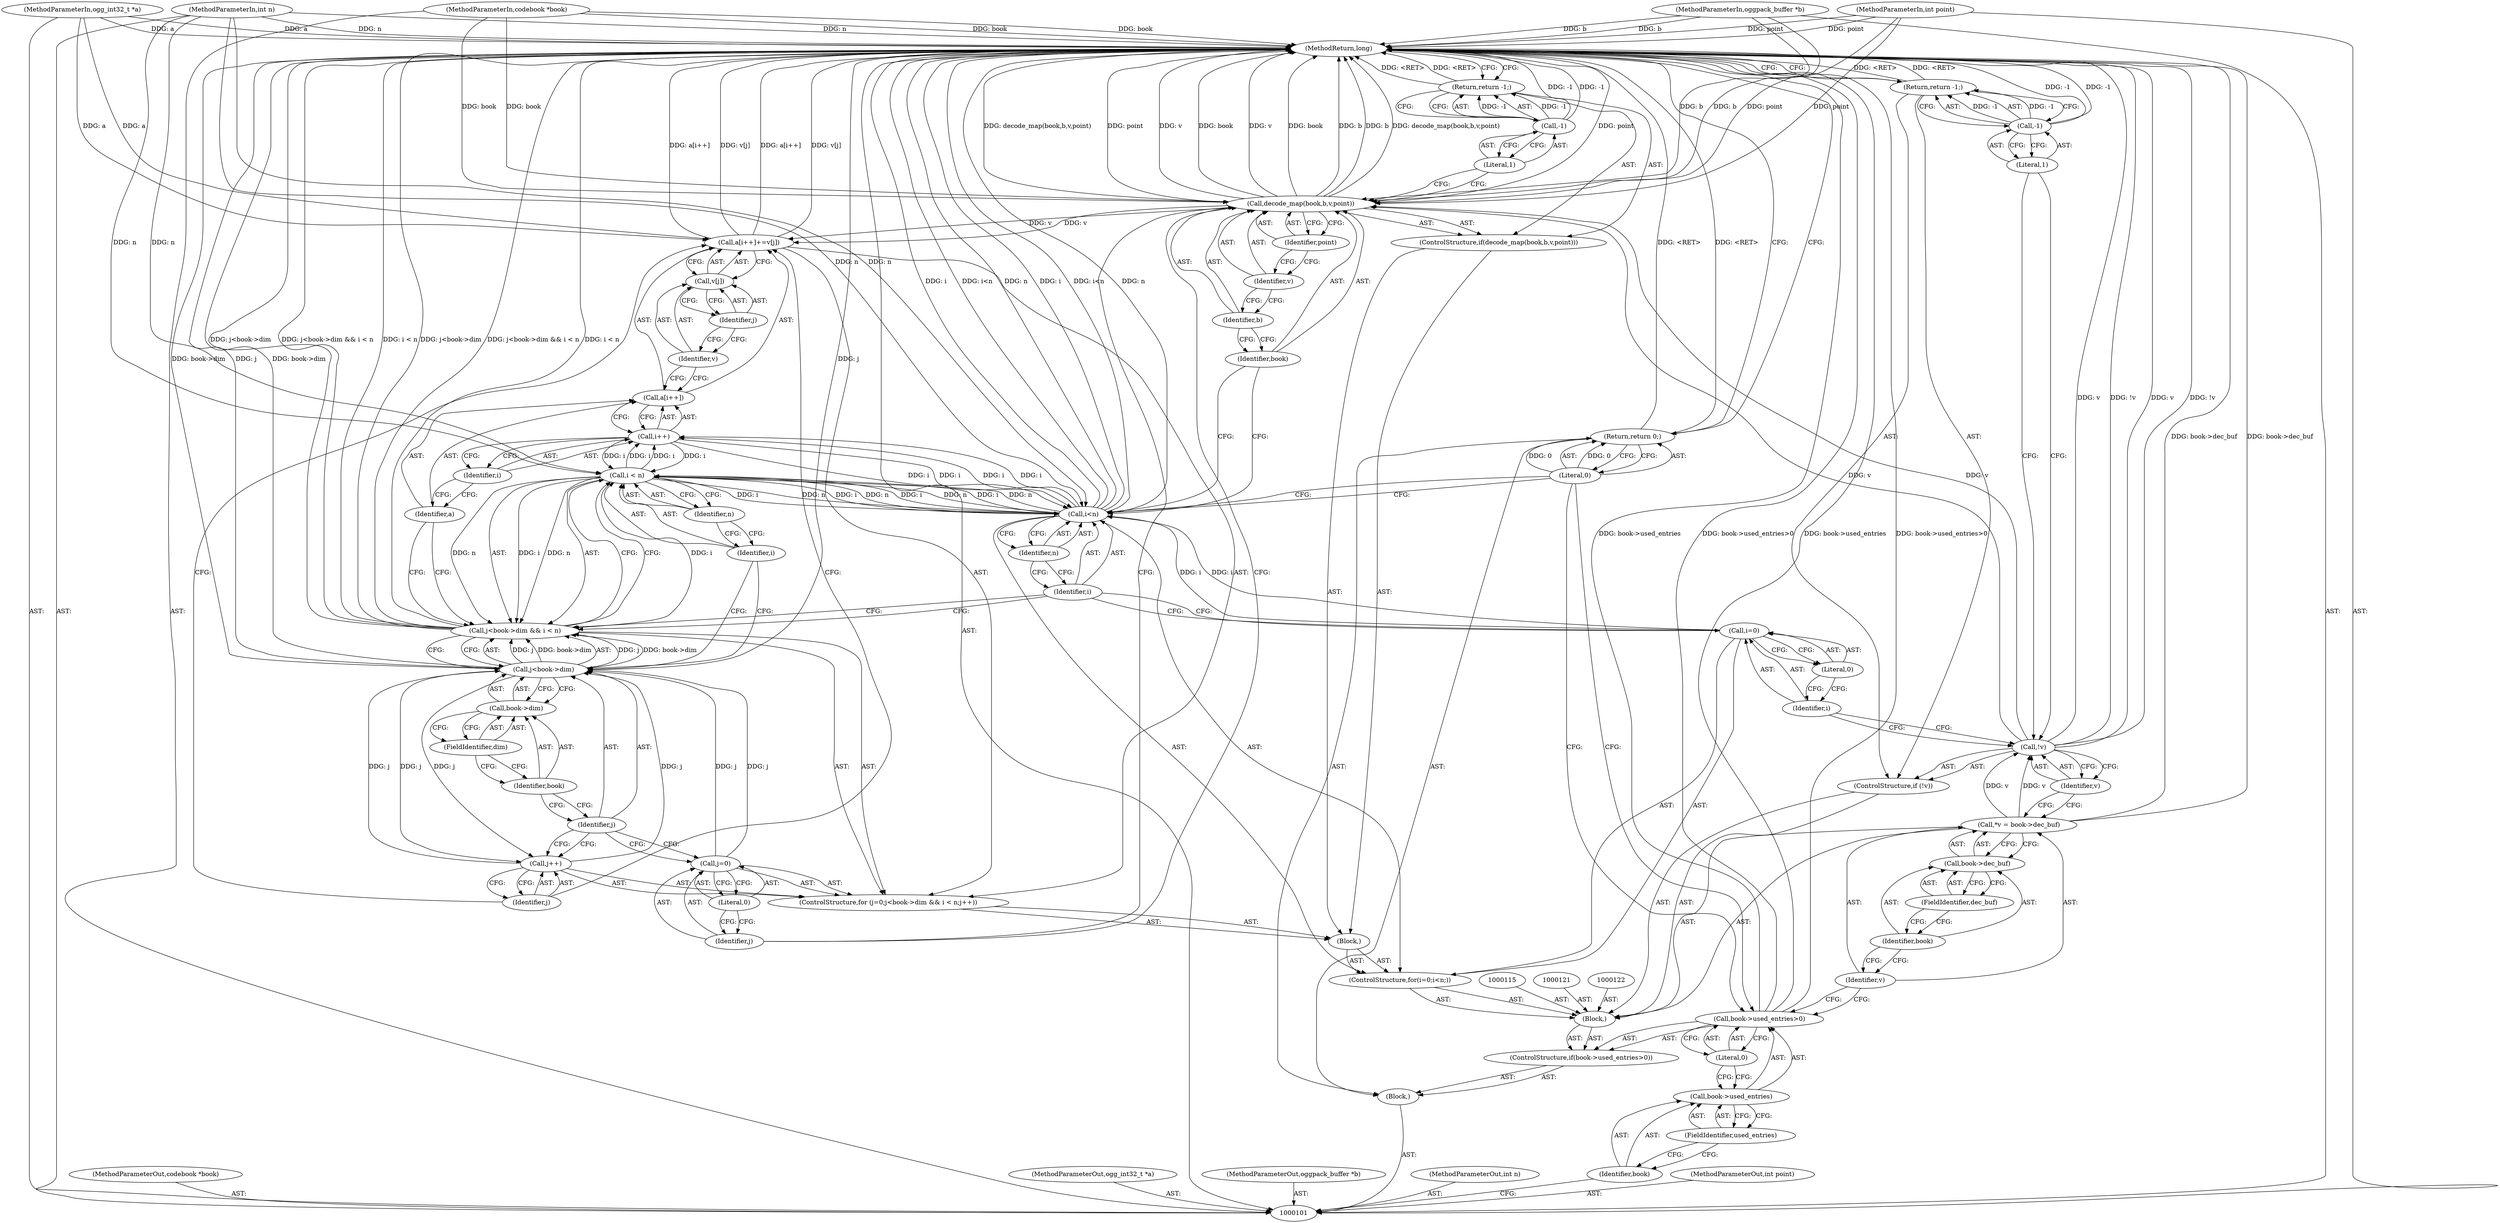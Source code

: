 digraph "0_Android_eeb4e45d5683f88488c083ecf142dc89bc3f0b47_4" {
"1000171" [label="(MethodReturn,long)"];
"1000102" [label="(MethodParameterIn,codebook *book)"];
"1000233" [label="(MethodParameterOut,codebook *book)"];
"1000103" [label="(MethodParameterIn,ogg_int32_t *a)"];
"1000234" [label="(MethodParameterOut,ogg_int32_t *a)"];
"1000138" [label="(Call,decode_map(book,b,v,point))"];
"1000139" [label="(Identifier,book)"];
"1000140" [label="(Identifier,b)"];
"1000141" [label="(Identifier,v)"];
"1000142" [label="(Identifier,point)"];
"1000143" [label="(Return,return -1;)"];
"1000144" [label="(Call,-1)"];
"1000145" [label="(Literal,1)"];
"1000137" [label="(ControlStructure,if(decode_map(book,b,v,point)))"];
"1000147" [label="(Call,j=0)"];
"1000148" [label="(Identifier,j)"];
"1000149" [label="(Literal,0)"];
"1000150" [label="(Call,j<book->dim && i < n)"];
"1000151" [label="(Call,j<book->dim)"];
"1000152" [label="(Identifier,j)"];
"1000153" [label="(Call,book->dim)"];
"1000154" [label="(Identifier,book)"];
"1000155" [label="(FieldIdentifier,dim)"];
"1000156" [label="(Call,i < n)"];
"1000157" [label="(Identifier,i)"];
"1000158" [label="(Identifier,n)"];
"1000159" [label="(Call,j++)"];
"1000160" [label="(Identifier,j)"];
"1000146" [label="(ControlStructure,for (j=0;j<book->dim && i < n;j++))"];
"1000164" [label="(Call,i++)"];
"1000165" [label="(Identifier,i)"];
"1000166" [label="(Call,v[j])"];
"1000167" [label="(Identifier,v)"];
"1000168" [label="(Identifier,j)"];
"1000161" [label="(Call,a[i++]+=v[j])"];
"1000162" [label="(Call,a[i++])"];
"1000163" [label="(Identifier,a)"];
"1000170" [label="(Literal,0)"];
"1000169" [label="(Return,return 0;)"];
"1000104" [label="(MethodParameterIn,oggpack_buffer *b)"];
"1000235" [label="(MethodParameterOut,oggpack_buffer *b)"];
"1000105" [label="(MethodParameterIn,int n)"];
"1000236" [label="(MethodParameterOut,int n)"];
"1000106" [label="(MethodParameterIn,int point)"];
"1000237" [label="(MethodParameterOut,int point)"];
"1000107" [label="(Block,)"];
"1000112" [label="(FieldIdentifier,used_entries)"];
"1000113" [label="(Literal,0)"];
"1000108" [label="(ControlStructure,if(book->used_entries>0))"];
"1000109" [label="(Call,book->used_entries>0)"];
"1000110" [label="(Call,book->used_entries)"];
"1000111" [label="(Identifier,book)"];
"1000116" [label="(Call,*v = book->dec_buf)"];
"1000117" [label="(Identifier,v)"];
"1000118" [label="(Call,book->dec_buf)"];
"1000119" [label="(Identifier,book)"];
"1000120" [label="(FieldIdentifier,dec_buf)"];
"1000114" [label="(Block,)"];
"1000125" [label="(Identifier,v)"];
"1000126" [label="(Return,return -1;)"];
"1000127" [label="(Call,-1)"];
"1000128" [label="(Literal,1)"];
"1000123" [label="(ControlStructure,if (!v))"];
"1000124" [label="(Call,!v)"];
"1000132" [label="(Literal,0)"];
"1000133" [label="(Call,i<n)"];
"1000134" [label="(Identifier,i)"];
"1000135" [label="(Identifier,n)"];
"1000136" [label="(Block,)"];
"1000129" [label="(ControlStructure,for(i=0;i<n;))"];
"1000130" [label="(Call,i=0)"];
"1000131" [label="(Identifier,i)"];
"1000171" -> "1000101"  [label="AST: "];
"1000171" -> "1000126"  [label="CFG: "];
"1000171" -> "1000143"  [label="CFG: "];
"1000171" -> "1000169"  [label="CFG: "];
"1000169" -> "1000171"  [label="DDG: <RET>"];
"1000126" -> "1000171"  [label="DDG: <RET>"];
"1000143" -> "1000171"  [label="DDG: <RET>"];
"1000138" -> "1000171"  [label="DDG: point"];
"1000138" -> "1000171"  [label="DDG: v"];
"1000138" -> "1000171"  [label="DDG: book"];
"1000138" -> "1000171"  [label="DDG: b"];
"1000138" -> "1000171"  [label="DDG: decode_map(book,b,v,point)"];
"1000124" -> "1000171"  [label="DDG: v"];
"1000124" -> "1000171"  [label="DDG: !v"];
"1000150" -> "1000171"  [label="DDG: j<book->dim"];
"1000150" -> "1000171"  [label="DDG: j<book->dim && i < n"];
"1000150" -> "1000171"  [label="DDG: i < n"];
"1000104" -> "1000171"  [label="DDG: b"];
"1000105" -> "1000171"  [label="DDG: n"];
"1000116" -> "1000171"  [label="DDG: book->dec_buf"];
"1000161" -> "1000171"  [label="DDG: a[i++]"];
"1000161" -> "1000171"  [label="DDG: v[j]"];
"1000151" -> "1000171"  [label="DDG: j"];
"1000151" -> "1000171"  [label="DDG: book->dim"];
"1000103" -> "1000171"  [label="DDG: a"];
"1000144" -> "1000171"  [label="DDG: -1"];
"1000133" -> "1000171"  [label="DDG: i"];
"1000133" -> "1000171"  [label="DDG: i<n"];
"1000133" -> "1000171"  [label="DDG: n"];
"1000127" -> "1000171"  [label="DDG: -1"];
"1000102" -> "1000171"  [label="DDG: book"];
"1000109" -> "1000171"  [label="DDG: book->used_entries"];
"1000109" -> "1000171"  [label="DDG: book->used_entries>0"];
"1000106" -> "1000171"  [label="DDG: point"];
"1000102" -> "1000101"  [label="AST: "];
"1000102" -> "1000171"  [label="DDG: book"];
"1000102" -> "1000138"  [label="DDG: book"];
"1000233" -> "1000101"  [label="AST: "];
"1000103" -> "1000101"  [label="AST: "];
"1000103" -> "1000171"  [label="DDG: a"];
"1000103" -> "1000161"  [label="DDG: a"];
"1000234" -> "1000101"  [label="AST: "];
"1000138" -> "1000137"  [label="AST: "];
"1000138" -> "1000142"  [label="CFG: "];
"1000139" -> "1000138"  [label="AST: "];
"1000140" -> "1000138"  [label="AST: "];
"1000141" -> "1000138"  [label="AST: "];
"1000142" -> "1000138"  [label="AST: "];
"1000145" -> "1000138"  [label="CFG: "];
"1000148" -> "1000138"  [label="CFG: "];
"1000138" -> "1000171"  [label="DDG: point"];
"1000138" -> "1000171"  [label="DDG: v"];
"1000138" -> "1000171"  [label="DDG: book"];
"1000138" -> "1000171"  [label="DDG: b"];
"1000138" -> "1000171"  [label="DDG: decode_map(book,b,v,point)"];
"1000102" -> "1000138"  [label="DDG: book"];
"1000104" -> "1000138"  [label="DDG: b"];
"1000124" -> "1000138"  [label="DDG: v"];
"1000106" -> "1000138"  [label="DDG: point"];
"1000138" -> "1000161"  [label="DDG: v"];
"1000139" -> "1000138"  [label="AST: "];
"1000139" -> "1000133"  [label="CFG: "];
"1000140" -> "1000139"  [label="CFG: "];
"1000140" -> "1000138"  [label="AST: "];
"1000140" -> "1000139"  [label="CFG: "];
"1000141" -> "1000140"  [label="CFG: "];
"1000141" -> "1000138"  [label="AST: "];
"1000141" -> "1000140"  [label="CFG: "];
"1000142" -> "1000141"  [label="CFG: "];
"1000142" -> "1000138"  [label="AST: "];
"1000142" -> "1000141"  [label="CFG: "];
"1000138" -> "1000142"  [label="CFG: "];
"1000143" -> "1000137"  [label="AST: "];
"1000143" -> "1000144"  [label="CFG: "];
"1000144" -> "1000143"  [label="AST: "];
"1000171" -> "1000143"  [label="CFG: "];
"1000143" -> "1000171"  [label="DDG: <RET>"];
"1000144" -> "1000143"  [label="DDG: -1"];
"1000144" -> "1000143"  [label="AST: "];
"1000144" -> "1000145"  [label="CFG: "];
"1000145" -> "1000144"  [label="AST: "];
"1000143" -> "1000144"  [label="CFG: "];
"1000144" -> "1000171"  [label="DDG: -1"];
"1000144" -> "1000143"  [label="DDG: -1"];
"1000145" -> "1000144"  [label="AST: "];
"1000145" -> "1000138"  [label="CFG: "];
"1000144" -> "1000145"  [label="CFG: "];
"1000137" -> "1000136"  [label="AST: "];
"1000138" -> "1000137"  [label="AST: "];
"1000143" -> "1000137"  [label="AST: "];
"1000147" -> "1000146"  [label="AST: "];
"1000147" -> "1000149"  [label="CFG: "];
"1000148" -> "1000147"  [label="AST: "];
"1000149" -> "1000147"  [label="AST: "];
"1000152" -> "1000147"  [label="CFG: "];
"1000147" -> "1000151"  [label="DDG: j"];
"1000148" -> "1000147"  [label="AST: "];
"1000148" -> "1000138"  [label="CFG: "];
"1000149" -> "1000148"  [label="CFG: "];
"1000149" -> "1000147"  [label="AST: "];
"1000149" -> "1000148"  [label="CFG: "];
"1000147" -> "1000149"  [label="CFG: "];
"1000150" -> "1000146"  [label="AST: "];
"1000150" -> "1000151"  [label="CFG: "];
"1000150" -> "1000156"  [label="CFG: "];
"1000151" -> "1000150"  [label="AST: "];
"1000156" -> "1000150"  [label="AST: "];
"1000134" -> "1000150"  [label="CFG: "];
"1000163" -> "1000150"  [label="CFG: "];
"1000150" -> "1000171"  [label="DDG: j<book->dim"];
"1000150" -> "1000171"  [label="DDG: j<book->dim && i < n"];
"1000150" -> "1000171"  [label="DDG: i < n"];
"1000151" -> "1000150"  [label="DDG: j"];
"1000151" -> "1000150"  [label="DDG: book->dim"];
"1000156" -> "1000150"  [label="DDG: i"];
"1000156" -> "1000150"  [label="DDG: n"];
"1000151" -> "1000150"  [label="AST: "];
"1000151" -> "1000153"  [label="CFG: "];
"1000152" -> "1000151"  [label="AST: "];
"1000153" -> "1000151"  [label="AST: "];
"1000157" -> "1000151"  [label="CFG: "];
"1000150" -> "1000151"  [label="CFG: "];
"1000151" -> "1000171"  [label="DDG: j"];
"1000151" -> "1000171"  [label="DDG: book->dim"];
"1000151" -> "1000150"  [label="DDG: j"];
"1000151" -> "1000150"  [label="DDG: book->dim"];
"1000159" -> "1000151"  [label="DDG: j"];
"1000147" -> "1000151"  [label="DDG: j"];
"1000151" -> "1000159"  [label="DDG: j"];
"1000152" -> "1000151"  [label="AST: "];
"1000152" -> "1000147"  [label="CFG: "];
"1000152" -> "1000159"  [label="CFG: "];
"1000154" -> "1000152"  [label="CFG: "];
"1000153" -> "1000151"  [label="AST: "];
"1000153" -> "1000155"  [label="CFG: "];
"1000154" -> "1000153"  [label="AST: "];
"1000155" -> "1000153"  [label="AST: "];
"1000151" -> "1000153"  [label="CFG: "];
"1000154" -> "1000153"  [label="AST: "];
"1000154" -> "1000152"  [label="CFG: "];
"1000155" -> "1000154"  [label="CFG: "];
"1000155" -> "1000153"  [label="AST: "];
"1000155" -> "1000154"  [label="CFG: "];
"1000153" -> "1000155"  [label="CFG: "];
"1000156" -> "1000150"  [label="AST: "];
"1000156" -> "1000158"  [label="CFG: "];
"1000157" -> "1000156"  [label="AST: "];
"1000158" -> "1000156"  [label="AST: "];
"1000150" -> "1000156"  [label="CFG: "];
"1000156" -> "1000133"  [label="DDG: i"];
"1000156" -> "1000133"  [label="DDG: n"];
"1000156" -> "1000150"  [label="DDG: i"];
"1000156" -> "1000150"  [label="DDG: n"];
"1000133" -> "1000156"  [label="DDG: i"];
"1000133" -> "1000156"  [label="DDG: n"];
"1000164" -> "1000156"  [label="DDG: i"];
"1000105" -> "1000156"  [label="DDG: n"];
"1000156" -> "1000164"  [label="DDG: i"];
"1000157" -> "1000156"  [label="AST: "];
"1000157" -> "1000151"  [label="CFG: "];
"1000158" -> "1000157"  [label="CFG: "];
"1000158" -> "1000156"  [label="AST: "];
"1000158" -> "1000157"  [label="CFG: "];
"1000156" -> "1000158"  [label="CFG: "];
"1000159" -> "1000146"  [label="AST: "];
"1000159" -> "1000160"  [label="CFG: "];
"1000160" -> "1000159"  [label="AST: "];
"1000152" -> "1000159"  [label="CFG: "];
"1000159" -> "1000151"  [label="DDG: j"];
"1000151" -> "1000159"  [label="DDG: j"];
"1000160" -> "1000159"  [label="AST: "];
"1000160" -> "1000161"  [label="CFG: "];
"1000159" -> "1000160"  [label="CFG: "];
"1000146" -> "1000136"  [label="AST: "];
"1000147" -> "1000146"  [label="AST: "];
"1000150" -> "1000146"  [label="AST: "];
"1000159" -> "1000146"  [label="AST: "];
"1000161" -> "1000146"  [label="AST: "];
"1000164" -> "1000162"  [label="AST: "];
"1000164" -> "1000165"  [label="CFG: "];
"1000165" -> "1000164"  [label="AST: "];
"1000162" -> "1000164"  [label="CFG: "];
"1000164" -> "1000133"  [label="DDG: i"];
"1000164" -> "1000156"  [label="DDG: i"];
"1000156" -> "1000164"  [label="DDG: i"];
"1000133" -> "1000164"  [label="DDG: i"];
"1000165" -> "1000164"  [label="AST: "];
"1000165" -> "1000163"  [label="CFG: "];
"1000164" -> "1000165"  [label="CFG: "];
"1000166" -> "1000161"  [label="AST: "];
"1000166" -> "1000168"  [label="CFG: "];
"1000167" -> "1000166"  [label="AST: "];
"1000168" -> "1000166"  [label="AST: "];
"1000161" -> "1000166"  [label="CFG: "];
"1000167" -> "1000166"  [label="AST: "];
"1000167" -> "1000162"  [label="CFG: "];
"1000168" -> "1000167"  [label="CFG: "];
"1000168" -> "1000166"  [label="AST: "];
"1000168" -> "1000167"  [label="CFG: "];
"1000166" -> "1000168"  [label="CFG: "];
"1000161" -> "1000146"  [label="AST: "];
"1000161" -> "1000166"  [label="CFG: "];
"1000162" -> "1000161"  [label="AST: "];
"1000166" -> "1000161"  [label="AST: "];
"1000160" -> "1000161"  [label="CFG: "];
"1000161" -> "1000171"  [label="DDG: a[i++]"];
"1000161" -> "1000171"  [label="DDG: v[j]"];
"1000138" -> "1000161"  [label="DDG: v"];
"1000103" -> "1000161"  [label="DDG: a"];
"1000162" -> "1000161"  [label="AST: "];
"1000162" -> "1000164"  [label="CFG: "];
"1000163" -> "1000162"  [label="AST: "];
"1000164" -> "1000162"  [label="AST: "];
"1000167" -> "1000162"  [label="CFG: "];
"1000163" -> "1000162"  [label="AST: "];
"1000163" -> "1000150"  [label="CFG: "];
"1000165" -> "1000163"  [label="CFG: "];
"1000170" -> "1000169"  [label="AST: "];
"1000170" -> "1000133"  [label="CFG: "];
"1000170" -> "1000109"  [label="CFG: "];
"1000169" -> "1000170"  [label="CFG: "];
"1000170" -> "1000169"  [label="DDG: 0"];
"1000169" -> "1000107"  [label="AST: "];
"1000169" -> "1000170"  [label="CFG: "];
"1000170" -> "1000169"  [label="AST: "];
"1000171" -> "1000169"  [label="CFG: "];
"1000169" -> "1000171"  [label="DDG: <RET>"];
"1000170" -> "1000169"  [label="DDG: 0"];
"1000104" -> "1000101"  [label="AST: "];
"1000104" -> "1000171"  [label="DDG: b"];
"1000104" -> "1000138"  [label="DDG: b"];
"1000235" -> "1000101"  [label="AST: "];
"1000105" -> "1000101"  [label="AST: "];
"1000105" -> "1000171"  [label="DDG: n"];
"1000105" -> "1000133"  [label="DDG: n"];
"1000105" -> "1000156"  [label="DDG: n"];
"1000236" -> "1000101"  [label="AST: "];
"1000106" -> "1000101"  [label="AST: "];
"1000106" -> "1000171"  [label="DDG: point"];
"1000106" -> "1000138"  [label="DDG: point"];
"1000237" -> "1000101"  [label="AST: "];
"1000107" -> "1000101"  [label="AST: "];
"1000108" -> "1000107"  [label="AST: "];
"1000169" -> "1000107"  [label="AST: "];
"1000112" -> "1000110"  [label="AST: "];
"1000112" -> "1000111"  [label="CFG: "];
"1000110" -> "1000112"  [label="CFG: "];
"1000113" -> "1000109"  [label="AST: "];
"1000113" -> "1000110"  [label="CFG: "];
"1000109" -> "1000113"  [label="CFG: "];
"1000108" -> "1000107"  [label="AST: "];
"1000109" -> "1000108"  [label="AST: "];
"1000114" -> "1000108"  [label="AST: "];
"1000109" -> "1000108"  [label="AST: "];
"1000109" -> "1000113"  [label="CFG: "];
"1000110" -> "1000109"  [label="AST: "];
"1000113" -> "1000109"  [label="AST: "];
"1000117" -> "1000109"  [label="CFG: "];
"1000170" -> "1000109"  [label="CFG: "];
"1000109" -> "1000171"  [label="DDG: book->used_entries"];
"1000109" -> "1000171"  [label="DDG: book->used_entries>0"];
"1000110" -> "1000109"  [label="AST: "];
"1000110" -> "1000112"  [label="CFG: "];
"1000111" -> "1000110"  [label="AST: "];
"1000112" -> "1000110"  [label="AST: "];
"1000113" -> "1000110"  [label="CFG: "];
"1000111" -> "1000110"  [label="AST: "];
"1000111" -> "1000101"  [label="CFG: "];
"1000112" -> "1000111"  [label="CFG: "];
"1000116" -> "1000114"  [label="AST: "];
"1000116" -> "1000118"  [label="CFG: "];
"1000117" -> "1000116"  [label="AST: "];
"1000118" -> "1000116"  [label="AST: "];
"1000125" -> "1000116"  [label="CFG: "];
"1000116" -> "1000171"  [label="DDG: book->dec_buf"];
"1000116" -> "1000124"  [label="DDG: v"];
"1000117" -> "1000116"  [label="AST: "];
"1000117" -> "1000109"  [label="CFG: "];
"1000119" -> "1000117"  [label="CFG: "];
"1000118" -> "1000116"  [label="AST: "];
"1000118" -> "1000120"  [label="CFG: "];
"1000119" -> "1000118"  [label="AST: "];
"1000120" -> "1000118"  [label="AST: "];
"1000116" -> "1000118"  [label="CFG: "];
"1000119" -> "1000118"  [label="AST: "];
"1000119" -> "1000117"  [label="CFG: "];
"1000120" -> "1000119"  [label="CFG: "];
"1000120" -> "1000118"  [label="AST: "];
"1000120" -> "1000119"  [label="CFG: "];
"1000118" -> "1000120"  [label="CFG: "];
"1000114" -> "1000108"  [label="AST: "];
"1000115" -> "1000114"  [label="AST: "];
"1000116" -> "1000114"  [label="AST: "];
"1000121" -> "1000114"  [label="AST: "];
"1000122" -> "1000114"  [label="AST: "];
"1000123" -> "1000114"  [label="AST: "];
"1000129" -> "1000114"  [label="AST: "];
"1000125" -> "1000124"  [label="AST: "];
"1000125" -> "1000116"  [label="CFG: "];
"1000124" -> "1000125"  [label="CFG: "];
"1000126" -> "1000123"  [label="AST: "];
"1000126" -> "1000127"  [label="CFG: "];
"1000127" -> "1000126"  [label="AST: "];
"1000171" -> "1000126"  [label="CFG: "];
"1000126" -> "1000171"  [label="DDG: <RET>"];
"1000127" -> "1000126"  [label="DDG: -1"];
"1000127" -> "1000126"  [label="AST: "];
"1000127" -> "1000128"  [label="CFG: "];
"1000128" -> "1000127"  [label="AST: "];
"1000126" -> "1000127"  [label="CFG: "];
"1000127" -> "1000171"  [label="DDG: -1"];
"1000127" -> "1000126"  [label="DDG: -1"];
"1000128" -> "1000127"  [label="AST: "];
"1000128" -> "1000124"  [label="CFG: "];
"1000127" -> "1000128"  [label="CFG: "];
"1000123" -> "1000114"  [label="AST: "];
"1000124" -> "1000123"  [label="AST: "];
"1000126" -> "1000123"  [label="AST: "];
"1000124" -> "1000123"  [label="AST: "];
"1000124" -> "1000125"  [label="CFG: "];
"1000125" -> "1000124"  [label="AST: "];
"1000128" -> "1000124"  [label="CFG: "];
"1000131" -> "1000124"  [label="CFG: "];
"1000124" -> "1000171"  [label="DDG: v"];
"1000124" -> "1000171"  [label="DDG: !v"];
"1000116" -> "1000124"  [label="DDG: v"];
"1000124" -> "1000138"  [label="DDG: v"];
"1000132" -> "1000130"  [label="AST: "];
"1000132" -> "1000131"  [label="CFG: "];
"1000130" -> "1000132"  [label="CFG: "];
"1000133" -> "1000129"  [label="AST: "];
"1000133" -> "1000135"  [label="CFG: "];
"1000134" -> "1000133"  [label="AST: "];
"1000135" -> "1000133"  [label="AST: "];
"1000139" -> "1000133"  [label="CFG: "];
"1000170" -> "1000133"  [label="CFG: "];
"1000133" -> "1000171"  [label="DDG: i"];
"1000133" -> "1000171"  [label="DDG: i<n"];
"1000133" -> "1000171"  [label="DDG: n"];
"1000156" -> "1000133"  [label="DDG: i"];
"1000156" -> "1000133"  [label="DDG: n"];
"1000130" -> "1000133"  [label="DDG: i"];
"1000164" -> "1000133"  [label="DDG: i"];
"1000105" -> "1000133"  [label="DDG: n"];
"1000133" -> "1000156"  [label="DDG: i"];
"1000133" -> "1000156"  [label="DDG: n"];
"1000133" -> "1000164"  [label="DDG: i"];
"1000134" -> "1000133"  [label="AST: "];
"1000134" -> "1000130"  [label="CFG: "];
"1000134" -> "1000150"  [label="CFG: "];
"1000135" -> "1000134"  [label="CFG: "];
"1000135" -> "1000133"  [label="AST: "];
"1000135" -> "1000134"  [label="CFG: "];
"1000133" -> "1000135"  [label="CFG: "];
"1000136" -> "1000129"  [label="AST: "];
"1000137" -> "1000136"  [label="AST: "];
"1000146" -> "1000136"  [label="AST: "];
"1000129" -> "1000114"  [label="AST: "];
"1000130" -> "1000129"  [label="AST: "];
"1000133" -> "1000129"  [label="AST: "];
"1000136" -> "1000129"  [label="AST: "];
"1000130" -> "1000129"  [label="AST: "];
"1000130" -> "1000132"  [label="CFG: "];
"1000131" -> "1000130"  [label="AST: "];
"1000132" -> "1000130"  [label="AST: "];
"1000134" -> "1000130"  [label="CFG: "];
"1000130" -> "1000133"  [label="DDG: i"];
"1000131" -> "1000130"  [label="AST: "];
"1000131" -> "1000124"  [label="CFG: "];
"1000132" -> "1000131"  [label="CFG: "];
}
